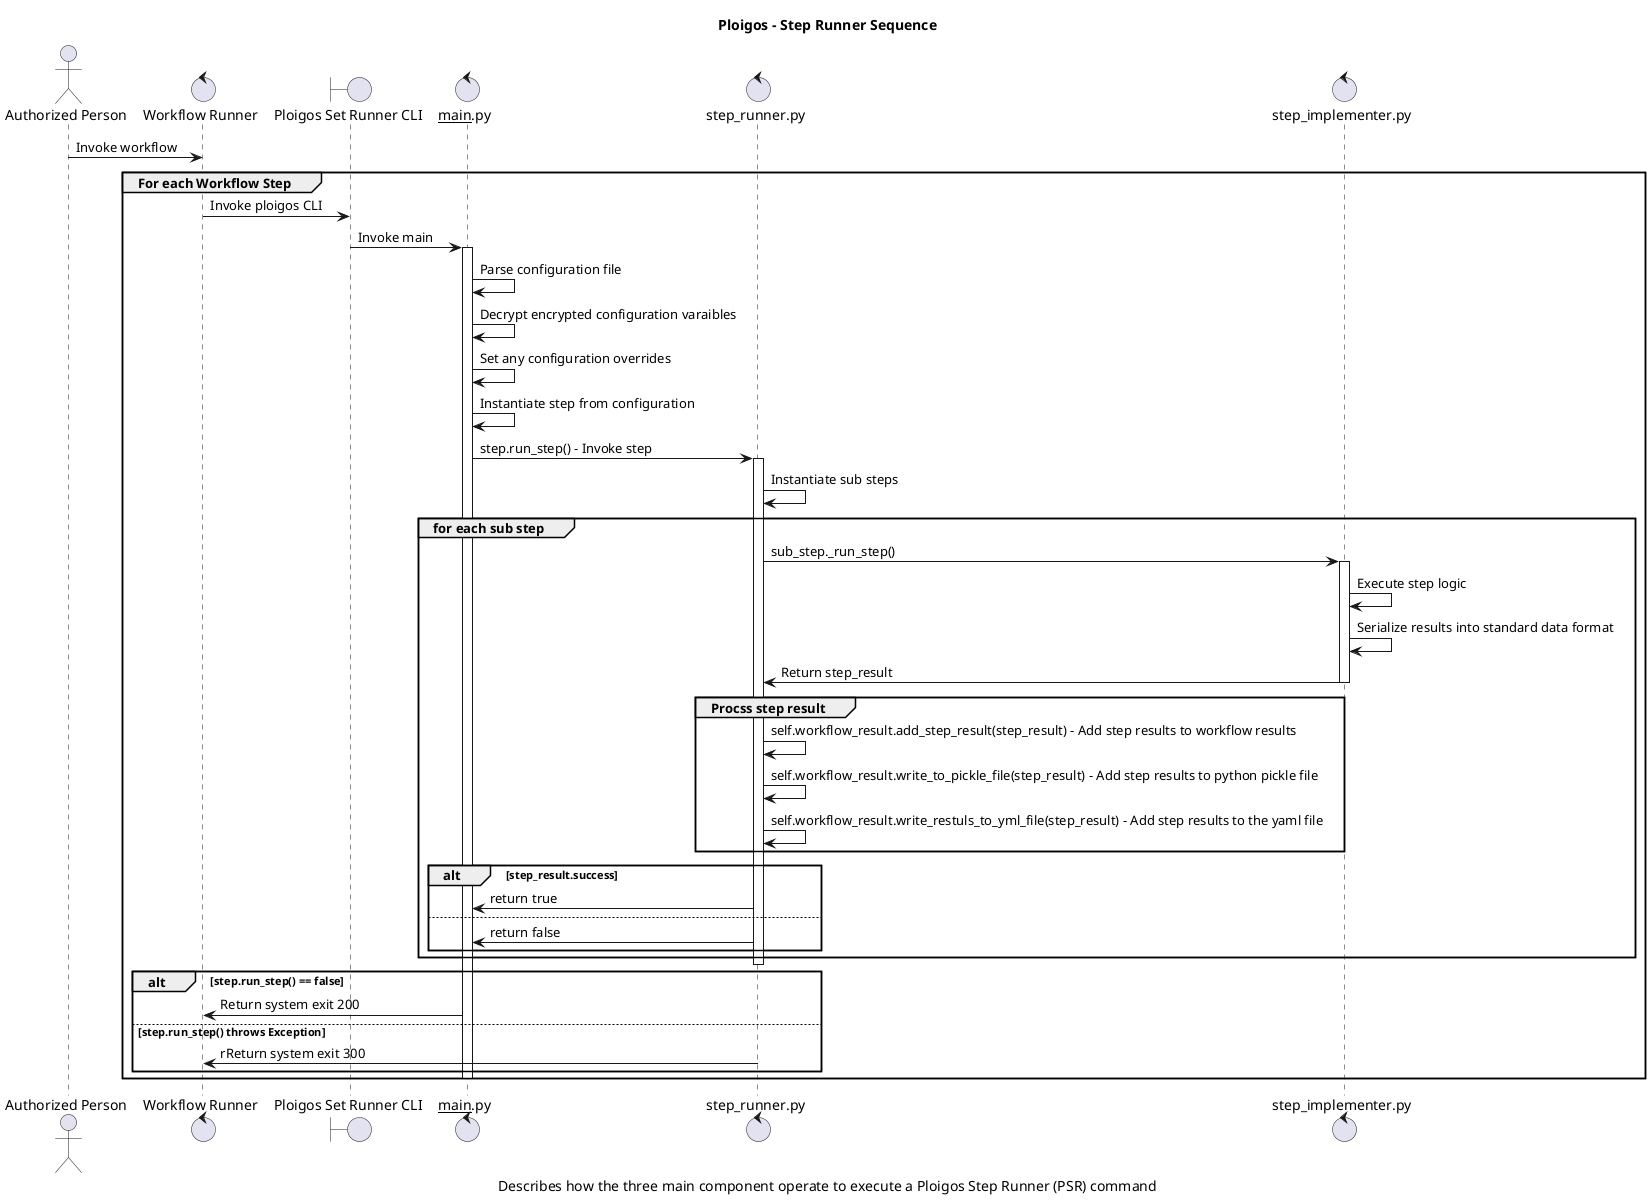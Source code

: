 @startuml

title Ploigos - Step Runner Sequence
caption Describes how the three main component operate to execute a Ploigos Step Runner (PSR) command

actor "Authorized Person" as person
control "Workflow Runner" as workflow
boundary "Ploigos Set Runner CLI" as cli
control "__main__.py" as main
control "step_runner.py" as stepRunner
control "step_implementer.py" as stepImpl

person -> workflow : Invoke workflow

    group For each Workflow Step

    workflow -> cli : Invoke ploigos CLI

    cli -> main: Invoke main

    activate main
    main -> main : Parse configuration file
    main -> main : Decrypt encrypted configuration varaibles
    main -> main : Set any configuration overrides
    main -> main : Instantiate step from configuration

    main -> stepRunner : step.run_step() - Invoke step 
    activate stepRunner

    stepRunner -> stepRunner : Instantiate sub steps

    group for each sub step
        stepRunner -> stepImpl : sub_step._run_step()

        activate stepImpl
            stepImpl -> stepImpl : Execute step logic
            stepImpl -> stepImpl : Serialize results into standard data format
            stepRunner <- stepImpl : Return step_result
        deactivate stepImpl

        group Procss step result
            stepRunner -> stepRunner : self.workflow_result.add_step_result(step_result) - Add step results to workflow results
            stepRunner -> stepRunner : self.workflow_result.write_to_pickle_file(step_result) - Add step results to python pickle file
            stepRunner -> stepRunner : self.workflow_result.write_restuls_to_yml_file(step_result) - Add step results to the yaml file
        end

        alt step_result.success
            main <- stepRunner: return true
        else 
            main <- stepRunner: return false
        end

    end

    deactivate stepRunner
    

    alt step.run_step() == false
        workflow <- main: Return system exit 200
    else step.run_step() throws Exception
        workflow <- stepRunner: rReturn system exit 300
    end

    deactivate main
end

@enduml